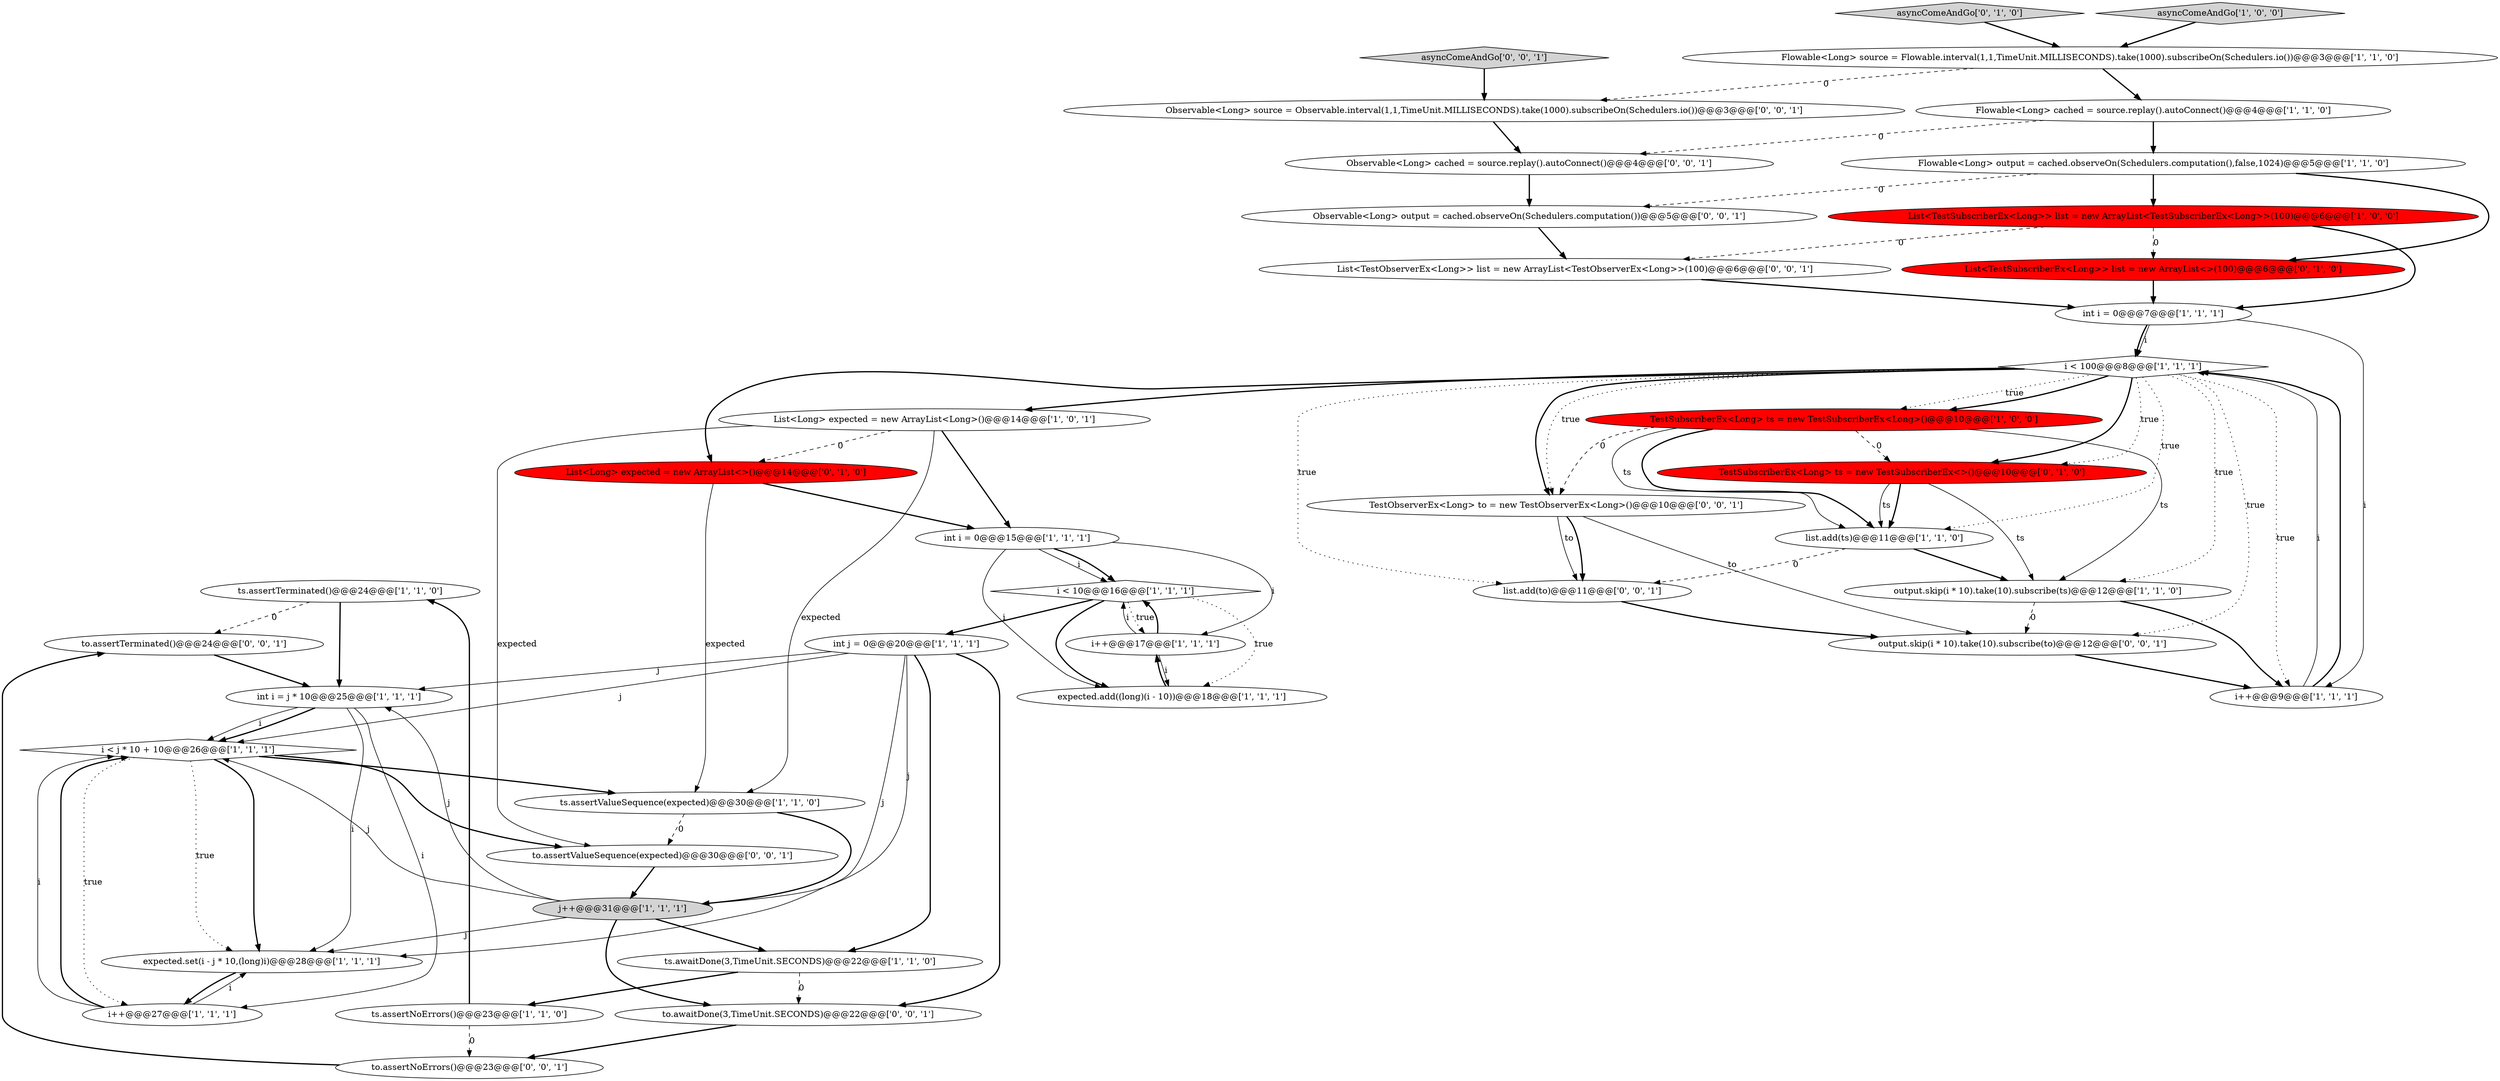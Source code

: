 digraph {
13 [style = filled, label = "ts.assertTerminated()@@@24@@@['1', '1', '0']", fillcolor = white, shape = ellipse image = "AAA0AAABBB1BBB"];
21 [style = filled, label = "int j = 0@@@20@@@['1', '1', '1']", fillcolor = white, shape = ellipse image = "AAA0AAABBB1BBB"];
26 [style = filled, label = "asyncComeAndGo['0', '1', '0']", fillcolor = lightgray, shape = diamond image = "AAA0AAABBB2BBB"];
6 [style = filled, label = "TestSubscriberEx<Long> ts = new TestSubscriberEx<Long>()@@@10@@@['1', '0', '0']", fillcolor = red, shape = ellipse image = "AAA1AAABBB1BBB"];
35 [style = filled, label = "TestObserverEx<Long> to = new TestObserverEx<Long>()@@@10@@@['0', '0', '1']", fillcolor = white, shape = ellipse image = "AAA0AAABBB3BBB"];
9 [style = filled, label = "i < j * 10 + 10@@@26@@@['1', '1', '1']", fillcolor = white, shape = diamond image = "AAA0AAABBB1BBB"];
24 [style = filled, label = "int i = 0@@@7@@@['1', '1', '1']", fillcolor = white, shape = ellipse image = "AAA0AAABBB1BBB"];
18 [style = filled, label = "int i = 0@@@15@@@['1', '1', '1']", fillcolor = white, shape = ellipse image = "AAA0AAABBB1BBB"];
33 [style = filled, label = "Observable<Long> cached = source.replay().autoConnect()@@@4@@@['0', '0', '1']", fillcolor = white, shape = ellipse image = "AAA0AAABBB3BBB"];
31 [style = filled, label = "to.awaitDone(3,TimeUnit.SECONDS)@@@22@@@['0', '0', '1']", fillcolor = white, shape = ellipse image = "AAA0AAABBB3BBB"];
17 [style = filled, label = "Flowable<Long> source = Flowable.interval(1,1,TimeUnit.MILLISECONDS).take(1000).subscribeOn(Schedulers.io())@@@3@@@['1', '1', '0']", fillcolor = white, shape = ellipse image = "AAA0AAABBB1BBB"];
29 [style = filled, label = "TestSubscriberEx<Long> ts = new TestSubscriberEx<>()@@@10@@@['0', '1', '0']", fillcolor = red, shape = ellipse image = "AAA1AAABBB2BBB"];
28 [style = filled, label = "List<TestSubscriberEx<Long>> list = new ArrayList<>(100)@@@6@@@['0', '1', '0']", fillcolor = red, shape = ellipse image = "AAA1AAABBB2BBB"];
15 [style = filled, label = "List<Long> expected = new ArrayList<Long>()@@@14@@@['1', '0', '1']", fillcolor = white, shape = ellipse image = "AAA0AAABBB1BBB"];
19 [style = filled, label = "ts.assertValueSequence(expected)@@@30@@@['1', '1', '0']", fillcolor = white, shape = ellipse image = "AAA0AAABBB1BBB"];
27 [style = filled, label = "List<Long> expected = new ArrayList<>()@@@14@@@['0', '1', '0']", fillcolor = red, shape = ellipse image = "AAA1AAABBB2BBB"];
3 [style = filled, label = "i < 100@@@8@@@['1', '1', '1']", fillcolor = white, shape = diamond image = "AAA0AAABBB1BBB"];
10 [style = filled, label = "Flowable<Long> cached = source.replay().autoConnect()@@@4@@@['1', '1', '0']", fillcolor = white, shape = ellipse image = "AAA0AAABBB1BBB"];
25 [style = filled, label = "i++@@@27@@@['1', '1', '1']", fillcolor = white, shape = ellipse image = "AAA0AAABBB1BBB"];
12 [style = filled, label = "asyncComeAndGo['1', '0', '0']", fillcolor = lightgray, shape = diamond image = "AAA0AAABBB1BBB"];
16 [style = filled, label = "i++@@@9@@@['1', '1', '1']", fillcolor = white, shape = ellipse image = "AAA0AAABBB1BBB"];
30 [style = filled, label = "List<TestObserverEx<Long>> list = new ArrayList<TestObserverEx<Long>>(100)@@@6@@@['0', '0', '1']", fillcolor = white, shape = ellipse image = "AAA0AAABBB3BBB"];
1 [style = filled, label = "output.skip(i * 10).take(10).subscribe(ts)@@@12@@@['1', '1', '0']", fillcolor = white, shape = ellipse image = "AAA0AAABBB1BBB"];
40 [style = filled, label = "to.assertNoErrors()@@@23@@@['0', '0', '1']", fillcolor = white, shape = ellipse image = "AAA0AAABBB3BBB"];
41 [style = filled, label = "Observable<Long> output = cached.observeOn(Schedulers.computation())@@@5@@@['0', '0', '1']", fillcolor = white, shape = ellipse image = "AAA0AAABBB3BBB"];
5 [style = filled, label = "j++@@@31@@@['1', '1', '1']", fillcolor = lightgray, shape = ellipse image = "AAA0AAABBB1BBB"];
36 [style = filled, label = "output.skip(i * 10).take(10).subscribe(to)@@@12@@@['0', '0', '1']", fillcolor = white, shape = ellipse image = "AAA0AAABBB3BBB"];
38 [style = filled, label = "asyncComeAndGo['0', '0', '1']", fillcolor = lightgray, shape = diamond image = "AAA0AAABBB3BBB"];
0 [style = filled, label = "Flowable<Long> output = cached.observeOn(Schedulers.computation(),false,1024)@@@5@@@['1', '1', '0']", fillcolor = white, shape = ellipse image = "AAA0AAABBB1BBB"];
23 [style = filled, label = "i++@@@17@@@['1', '1', '1']", fillcolor = white, shape = ellipse image = "AAA0AAABBB1BBB"];
14 [style = filled, label = "list.add(ts)@@@11@@@['1', '1', '0']", fillcolor = white, shape = ellipse image = "AAA0AAABBB1BBB"];
32 [style = filled, label = "to.assertTerminated()@@@24@@@['0', '0', '1']", fillcolor = white, shape = ellipse image = "AAA0AAABBB3BBB"];
2 [style = filled, label = "expected.set(i - j * 10,(long)i)@@@28@@@['1', '1', '1']", fillcolor = white, shape = ellipse image = "AAA0AAABBB1BBB"];
8 [style = filled, label = "ts.awaitDone(3,TimeUnit.SECONDS)@@@22@@@['1', '1', '0']", fillcolor = white, shape = ellipse image = "AAA0AAABBB1BBB"];
39 [style = filled, label = "list.add(to)@@@11@@@['0', '0', '1']", fillcolor = white, shape = ellipse image = "AAA0AAABBB3BBB"];
7 [style = filled, label = "i < 10@@@16@@@['1', '1', '1']", fillcolor = white, shape = diamond image = "AAA0AAABBB1BBB"];
20 [style = filled, label = "expected.add((long)(i - 10))@@@18@@@['1', '1', '1']", fillcolor = white, shape = ellipse image = "AAA0AAABBB1BBB"];
22 [style = filled, label = "int i = j * 10@@@25@@@['1', '1', '1']", fillcolor = white, shape = ellipse image = "AAA0AAABBB1BBB"];
34 [style = filled, label = "to.assertValueSequence(expected)@@@30@@@['0', '0', '1']", fillcolor = white, shape = ellipse image = "AAA0AAABBB3BBB"];
4 [style = filled, label = "ts.assertNoErrors()@@@23@@@['1', '1', '0']", fillcolor = white, shape = ellipse image = "AAA0AAABBB1BBB"];
37 [style = filled, label = "Observable<Long> source = Observable.interval(1,1,TimeUnit.MILLISECONDS).take(1000).subscribeOn(Schedulers.io())@@@3@@@['0', '0', '1']", fillcolor = white, shape = ellipse image = "AAA0AAABBB3BBB"];
11 [style = filled, label = "List<TestSubscriberEx<Long>> list = new ArrayList<TestSubscriberEx<Long>>(100)@@@6@@@['1', '0', '0']", fillcolor = red, shape = ellipse image = "AAA1AAABBB1BBB"];
32->22 [style = bold, label=""];
18->7 [style = solid, label="i"];
25->2 [style = solid, label="i"];
22->25 [style = solid, label="i"];
18->23 [style = solid, label="i"];
21->8 [style = bold, label=""];
24->3 [style = solid, label="i"];
3->35 [style = dotted, label="true"];
3->6 [style = dotted, label="true"];
6->35 [style = dashed, label="0"];
3->27 [style = bold, label=""];
22->9 [style = solid, label="i"];
3->35 [style = bold, label=""];
16->3 [style = solid, label="i"];
19->5 [style = bold, label=""];
19->34 [style = dashed, label="0"];
21->22 [style = solid, label="j"];
21->31 [style = bold, label=""];
29->14 [style = bold, label=""];
31->40 [style = bold, label=""];
13->22 [style = bold, label=""];
8->4 [style = bold, label=""];
37->33 [style = bold, label=""];
2->25 [style = bold, label=""];
24->16 [style = solid, label="i"];
16->3 [style = bold, label=""];
26->17 [style = bold, label=""];
3->29 [style = dotted, label="true"];
9->2 [style = bold, label=""];
5->9 [style = solid, label="j"];
27->19 [style = solid, label="expected"];
22->9 [style = bold, label=""];
22->2 [style = solid, label="i"];
33->41 [style = bold, label=""];
6->14 [style = solid, label="ts"];
25->9 [style = solid, label="i"];
13->32 [style = dashed, label="0"];
41->30 [style = bold, label=""];
5->2 [style = solid, label="j"];
0->41 [style = dashed, label="0"];
7->23 [style = dotted, label="true"];
20->23 [style = bold, label=""];
38->37 [style = bold, label=""];
1->16 [style = bold, label=""];
10->0 [style = bold, label=""];
21->2 [style = solid, label="j"];
28->24 [style = bold, label=""];
36->16 [style = bold, label=""];
23->7 [style = bold, label=""];
35->39 [style = solid, label="to"];
18->7 [style = bold, label=""];
3->1 [style = dotted, label="true"];
24->3 [style = bold, label=""];
3->29 [style = bold, label=""];
17->10 [style = bold, label=""];
27->18 [style = bold, label=""];
30->24 [style = bold, label=""];
21->5 [style = solid, label="j"];
4->13 [style = bold, label=""];
25->9 [style = bold, label=""];
12->17 [style = bold, label=""];
35->39 [style = bold, label=""];
14->39 [style = dashed, label="0"];
0->11 [style = bold, label=""];
3->6 [style = bold, label=""];
18->20 [style = solid, label="i"];
7->20 [style = bold, label=""];
11->24 [style = bold, label=""];
3->14 [style = dotted, label="true"];
23->20 [style = solid, label="i"];
40->32 [style = bold, label=""];
9->19 [style = bold, label=""];
6->1 [style = solid, label="ts"];
35->36 [style = solid, label="to"];
21->9 [style = solid, label="j"];
5->8 [style = bold, label=""];
29->14 [style = solid, label="ts"];
34->5 [style = bold, label=""];
3->36 [style = dotted, label="true"];
10->33 [style = dashed, label="0"];
3->15 [style = bold, label=""];
15->18 [style = bold, label=""];
14->1 [style = bold, label=""];
9->25 [style = dotted, label="true"];
7->20 [style = dotted, label="true"];
6->14 [style = bold, label=""];
11->28 [style = dashed, label="0"];
6->29 [style = dashed, label="0"];
1->36 [style = dashed, label="0"];
5->31 [style = bold, label=""];
3->39 [style = dotted, label="true"];
15->19 [style = solid, label="expected"];
29->1 [style = solid, label="ts"];
5->22 [style = solid, label="j"];
9->2 [style = dotted, label="true"];
7->21 [style = bold, label=""];
23->7 [style = solid, label="i"];
15->27 [style = dashed, label="0"];
15->34 [style = solid, label="expected"];
17->37 [style = dashed, label="0"];
8->31 [style = dashed, label="0"];
11->30 [style = dashed, label="0"];
4->40 [style = dashed, label="0"];
39->36 [style = bold, label=""];
3->16 [style = dotted, label="true"];
0->28 [style = bold, label=""];
9->34 [style = bold, label=""];
}
